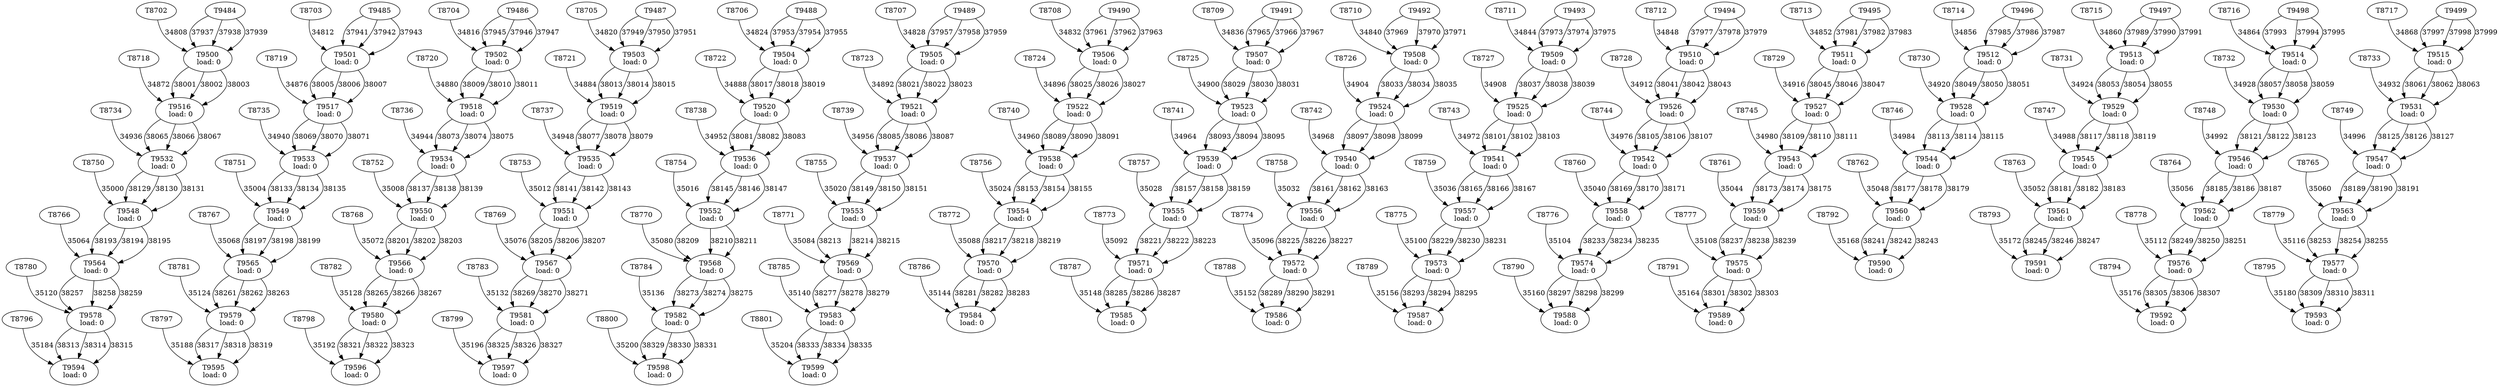 digraph taskgraph {
	T9500 [label= "T9500\n load: 0"];
	T8702 -> T9500[label=34808];
	T9484 -> T9500[label=37937];
	T9484 -> T9500[label=37938];
	T9484 -> T9500[label=37939];
	T9501 [label= "T9501\n load: 0"];
	T8703 -> T9501[label=34812];
	T9485 -> T9501[label=37941];
	T9485 -> T9501[label=37942];
	T9485 -> T9501[label=37943];
	T9502 [label= "T9502\n load: 0"];
	T8704 -> T9502[label=34816];
	T9486 -> T9502[label=37945];
	T9486 -> T9502[label=37946];
	T9486 -> T9502[label=37947];
	T9503 [label= "T9503\n load: 0"];
	T8705 -> T9503[label=34820];
	T9487 -> T9503[label=37949];
	T9487 -> T9503[label=37950];
	T9487 -> T9503[label=37951];
	T9504 [label= "T9504\n load: 0"];
	T8706 -> T9504[label=34824];
	T9488 -> T9504[label=37953];
	T9488 -> T9504[label=37954];
	T9488 -> T9504[label=37955];
	T9505 [label= "T9505\n load: 0"];
	T8707 -> T9505[label=34828];
	T9489 -> T9505[label=37957];
	T9489 -> T9505[label=37958];
	T9489 -> T9505[label=37959];
	T9506 [label= "T9506\n load: 0"];
	T8708 -> T9506[label=34832];
	T9490 -> T9506[label=37961];
	T9490 -> T9506[label=37962];
	T9490 -> T9506[label=37963];
	T9507 [label= "T9507\n load: 0"];
	T8709 -> T9507[label=34836];
	T9491 -> T9507[label=37965];
	T9491 -> T9507[label=37966];
	T9491 -> T9507[label=37967];
	T9508 [label= "T9508\n load: 0"];
	T8710 -> T9508[label=34840];
	T9492 -> T9508[label=37969];
	T9492 -> T9508[label=37970];
	T9492 -> T9508[label=37971];
	T9509 [label= "T9509\n load: 0"];
	T8711 -> T9509[label=34844];
	T9493 -> T9509[label=37973];
	T9493 -> T9509[label=37974];
	T9493 -> T9509[label=37975];
	T9510 [label= "T9510\n load: 0"];
	T8712 -> T9510[label=34848];
	T9494 -> T9510[label=37977];
	T9494 -> T9510[label=37978];
	T9494 -> T9510[label=37979];
	T9511 [label= "T9511\n load: 0"];
	T8713 -> T9511[label=34852];
	T9495 -> T9511[label=37981];
	T9495 -> T9511[label=37982];
	T9495 -> T9511[label=37983];
	T9512 [label= "T9512\n load: 0"];
	T8714 -> T9512[label=34856];
	T9496 -> T9512[label=37985];
	T9496 -> T9512[label=37986];
	T9496 -> T9512[label=37987];
	T9513 [label= "T9513\n load: 0"];
	T8715 -> T9513[label=34860];
	T9497 -> T9513[label=37989];
	T9497 -> T9513[label=37990];
	T9497 -> T9513[label=37991];
	T9514 [label= "T9514\n load: 0"];
	T8716 -> T9514[label=34864];
	T9498 -> T9514[label=37993];
	T9498 -> T9514[label=37994];
	T9498 -> T9514[label=37995];
	T9515 [label= "T9515\n load: 0"];
	T8717 -> T9515[label=34868];
	T9499 -> T9515[label=37997];
	T9499 -> T9515[label=37998];
	T9499 -> T9515[label=37999];
	T9516 [label= "T9516\n load: 0"];
	T8718 -> T9516[label=34872];
	T9500 -> T9516[label=38001];
	T9500 -> T9516[label=38002];
	T9500 -> T9516[label=38003];
	T9517 [label= "T9517\n load: 0"];
	T8719 -> T9517[label=34876];
	T9501 -> T9517[label=38005];
	T9501 -> T9517[label=38006];
	T9501 -> T9517[label=38007];
	T9518 [label= "T9518\n load: 0"];
	T8720 -> T9518[label=34880];
	T9502 -> T9518[label=38009];
	T9502 -> T9518[label=38010];
	T9502 -> T9518[label=38011];
	T9519 [label= "T9519\n load: 0"];
	T8721 -> T9519[label=34884];
	T9503 -> T9519[label=38013];
	T9503 -> T9519[label=38014];
	T9503 -> T9519[label=38015];
	T9520 [label= "T9520\n load: 0"];
	T8722 -> T9520[label=34888];
	T9504 -> T9520[label=38017];
	T9504 -> T9520[label=38018];
	T9504 -> T9520[label=38019];
	T9521 [label= "T9521\n load: 0"];
	T8723 -> T9521[label=34892];
	T9505 -> T9521[label=38021];
	T9505 -> T9521[label=38022];
	T9505 -> T9521[label=38023];
	T9522 [label= "T9522\n load: 0"];
	T8724 -> T9522[label=34896];
	T9506 -> T9522[label=38025];
	T9506 -> T9522[label=38026];
	T9506 -> T9522[label=38027];
	T9523 [label= "T9523\n load: 0"];
	T8725 -> T9523[label=34900];
	T9507 -> T9523[label=38029];
	T9507 -> T9523[label=38030];
	T9507 -> T9523[label=38031];
	T9524 [label= "T9524\n load: 0"];
	T8726 -> T9524[label=34904];
	T9508 -> T9524[label=38033];
	T9508 -> T9524[label=38034];
	T9508 -> T9524[label=38035];
	T9525 [label= "T9525\n load: 0"];
	T8727 -> T9525[label=34908];
	T9509 -> T9525[label=38037];
	T9509 -> T9525[label=38038];
	T9509 -> T9525[label=38039];
	T9526 [label= "T9526\n load: 0"];
	T8728 -> T9526[label=34912];
	T9510 -> T9526[label=38041];
	T9510 -> T9526[label=38042];
	T9510 -> T9526[label=38043];
	T9527 [label= "T9527\n load: 0"];
	T8729 -> T9527[label=34916];
	T9511 -> T9527[label=38045];
	T9511 -> T9527[label=38046];
	T9511 -> T9527[label=38047];
	T9528 [label= "T9528\n load: 0"];
	T8730 -> T9528[label=34920];
	T9512 -> T9528[label=38049];
	T9512 -> T9528[label=38050];
	T9512 -> T9528[label=38051];
	T9529 [label= "T9529\n load: 0"];
	T8731 -> T9529[label=34924];
	T9513 -> T9529[label=38053];
	T9513 -> T9529[label=38054];
	T9513 -> T9529[label=38055];
	T9530 [label= "T9530\n load: 0"];
	T8732 -> T9530[label=34928];
	T9514 -> T9530[label=38057];
	T9514 -> T9530[label=38058];
	T9514 -> T9530[label=38059];
	T9531 [label= "T9531\n load: 0"];
	T8733 -> T9531[label=34932];
	T9515 -> T9531[label=38061];
	T9515 -> T9531[label=38062];
	T9515 -> T9531[label=38063];
	T9532 [label= "T9532\n load: 0"];
	T8734 -> T9532[label=34936];
	T9516 -> T9532[label=38065];
	T9516 -> T9532[label=38066];
	T9516 -> T9532[label=38067];
	T9533 [label= "T9533\n load: 0"];
	T8735 -> T9533[label=34940];
	T9517 -> T9533[label=38069];
	T9517 -> T9533[label=38070];
	T9517 -> T9533[label=38071];
	T9534 [label= "T9534\n load: 0"];
	T8736 -> T9534[label=34944];
	T9518 -> T9534[label=38073];
	T9518 -> T9534[label=38074];
	T9518 -> T9534[label=38075];
	T9535 [label= "T9535\n load: 0"];
	T8737 -> T9535[label=34948];
	T9519 -> T9535[label=38077];
	T9519 -> T9535[label=38078];
	T9519 -> T9535[label=38079];
	T9536 [label= "T9536\n load: 0"];
	T8738 -> T9536[label=34952];
	T9520 -> T9536[label=38081];
	T9520 -> T9536[label=38082];
	T9520 -> T9536[label=38083];
	T9537 [label= "T9537\n load: 0"];
	T8739 -> T9537[label=34956];
	T9521 -> T9537[label=38085];
	T9521 -> T9537[label=38086];
	T9521 -> T9537[label=38087];
	T9538 [label= "T9538\n load: 0"];
	T8740 -> T9538[label=34960];
	T9522 -> T9538[label=38089];
	T9522 -> T9538[label=38090];
	T9522 -> T9538[label=38091];
	T9539 [label= "T9539\n load: 0"];
	T8741 -> T9539[label=34964];
	T9523 -> T9539[label=38093];
	T9523 -> T9539[label=38094];
	T9523 -> T9539[label=38095];
	T9540 [label= "T9540\n load: 0"];
	T8742 -> T9540[label=34968];
	T9524 -> T9540[label=38097];
	T9524 -> T9540[label=38098];
	T9524 -> T9540[label=38099];
	T9541 [label= "T9541\n load: 0"];
	T8743 -> T9541[label=34972];
	T9525 -> T9541[label=38101];
	T9525 -> T9541[label=38102];
	T9525 -> T9541[label=38103];
	T9542 [label= "T9542\n load: 0"];
	T8744 -> T9542[label=34976];
	T9526 -> T9542[label=38105];
	T9526 -> T9542[label=38106];
	T9526 -> T9542[label=38107];
	T9543 [label= "T9543\n load: 0"];
	T8745 -> T9543[label=34980];
	T9527 -> T9543[label=38109];
	T9527 -> T9543[label=38110];
	T9527 -> T9543[label=38111];
	T9544 [label= "T9544\n load: 0"];
	T8746 -> T9544[label=34984];
	T9528 -> T9544[label=38113];
	T9528 -> T9544[label=38114];
	T9528 -> T9544[label=38115];
	T9545 [label= "T9545\n load: 0"];
	T8747 -> T9545[label=34988];
	T9529 -> T9545[label=38117];
	T9529 -> T9545[label=38118];
	T9529 -> T9545[label=38119];
	T9546 [label= "T9546\n load: 0"];
	T8748 -> T9546[label=34992];
	T9530 -> T9546[label=38121];
	T9530 -> T9546[label=38122];
	T9530 -> T9546[label=38123];
	T9547 [label= "T9547\n load: 0"];
	T8749 -> T9547[label=34996];
	T9531 -> T9547[label=38125];
	T9531 -> T9547[label=38126];
	T9531 -> T9547[label=38127];
	T9548 [label= "T9548\n load: 0"];
	T8750 -> T9548[label=35000];
	T9532 -> T9548[label=38129];
	T9532 -> T9548[label=38130];
	T9532 -> T9548[label=38131];
	T9549 [label= "T9549\n load: 0"];
	T8751 -> T9549[label=35004];
	T9533 -> T9549[label=38133];
	T9533 -> T9549[label=38134];
	T9533 -> T9549[label=38135];
	T9550 [label= "T9550\n load: 0"];
	T8752 -> T9550[label=35008];
	T9534 -> T9550[label=38137];
	T9534 -> T9550[label=38138];
	T9534 -> T9550[label=38139];
	T9551 [label= "T9551\n load: 0"];
	T8753 -> T9551[label=35012];
	T9535 -> T9551[label=38141];
	T9535 -> T9551[label=38142];
	T9535 -> T9551[label=38143];
	T9552 [label= "T9552\n load: 0"];
	T8754 -> T9552[label=35016];
	T9536 -> T9552[label=38145];
	T9536 -> T9552[label=38146];
	T9536 -> T9552[label=38147];
	T9553 [label= "T9553\n load: 0"];
	T8755 -> T9553[label=35020];
	T9537 -> T9553[label=38149];
	T9537 -> T9553[label=38150];
	T9537 -> T9553[label=38151];
	T9554 [label= "T9554\n load: 0"];
	T8756 -> T9554[label=35024];
	T9538 -> T9554[label=38153];
	T9538 -> T9554[label=38154];
	T9538 -> T9554[label=38155];
	T9555 [label= "T9555\n load: 0"];
	T8757 -> T9555[label=35028];
	T9539 -> T9555[label=38157];
	T9539 -> T9555[label=38158];
	T9539 -> T9555[label=38159];
	T9556 [label= "T9556\n load: 0"];
	T8758 -> T9556[label=35032];
	T9540 -> T9556[label=38161];
	T9540 -> T9556[label=38162];
	T9540 -> T9556[label=38163];
	T9557 [label= "T9557\n load: 0"];
	T8759 -> T9557[label=35036];
	T9541 -> T9557[label=38165];
	T9541 -> T9557[label=38166];
	T9541 -> T9557[label=38167];
	T9558 [label= "T9558\n load: 0"];
	T8760 -> T9558[label=35040];
	T9542 -> T9558[label=38169];
	T9542 -> T9558[label=38170];
	T9542 -> T9558[label=38171];
	T9559 [label= "T9559\n load: 0"];
	T8761 -> T9559[label=35044];
	T9543 -> T9559[label=38173];
	T9543 -> T9559[label=38174];
	T9543 -> T9559[label=38175];
	T9560 [label= "T9560\n load: 0"];
	T8762 -> T9560[label=35048];
	T9544 -> T9560[label=38177];
	T9544 -> T9560[label=38178];
	T9544 -> T9560[label=38179];
	T9561 [label= "T9561\n load: 0"];
	T8763 -> T9561[label=35052];
	T9545 -> T9561[label=38181];
	T9545 -> T9561[label=38182];
	T9545 -> T9561[label=38183];
	T9562 [label= "T9562\n load: 0"];
	T8764 -> T9562[label=35056];
	T9546 -> T9562[label=38185];
	T9546 -> T9562[label=38186];
	T9546 -> T9562[label=38187];
	T9563 [label= "T9563\n load: 0"];
	T8765 -> T9563[label=35060];
	T9547 -> T9563[label=38189];
	T9547 -> T9563[label=38190];
	T9547 -> T9563[label=38191];
	T9564 [label= "T9564\n load: 0"];
	T8766 -> T9564[label=35064];
	T9548 -> T9564[label=38193];
	T9548 -> T9564[label=38194];
	T9548 -> T9564[label=38195];
	T9565 [label= "T9565\n load: 0"];
	T8767 -> T9565[label=35068];
	T9549 -> T9565[label=38197];
	T9549 -> T9565[label=38198];
	T9549 -> T9565[label=38199];
	T9566 [label= "T9566\n load: 0"];
	T8768 -> T9566[label=35072];
	T9550 -> T9566[label=38201];
	T9550 -> T9566[label=38202];
	T9550 -> T9566[label=38203];
	T9567 [label= "T9567\n load: 0"];
	T8769 -> T9567[label=35076];
	T9551 -> T9567[label=38205];
	T9551 -> T9567[label=38206];
	T9551 -> T9567[label=38207];
	T9568 [label= "T9568\n load: 0"];
	T8770 -> T9568[label=35080];
	T9552 -> T9568[label=38209];
	T9552 -> T9568[label=38210];
	T9552 -> T9568[label=38211];
	T9569 [label= "T9569\n load: 0"];
	T8771 -> T9569[label=35084];
	T9553 -> T9569[label=38213];
	T9553 -> T9569[label=38214];
	T9553 -> T9569[label=38215];
	T9570 [label= "T9570\n load: 0"];
	T8772 -> T9570[label=35088];
	T9554 -> T9570[label=38217];
	T9554 -> T9570[label=38218];
	T9554 -> T9570[label=38219];
	T9571 [label= "T9571\n load: 0"];
	T8773 -> T9571[label=35092];
	T9555 -> T9571[label=38221];
	T9555 -> T9571[label=38222];
	T9555 -> T9571[label=38223];
	T9572 [label= "T9572\n load: 0"];
	T8774 -> T9572[label=35096];
	T9556 -> T9572[label=38225];
	T9556 -> T9572[label=38226];
	T9556 -> T9572[label=38227];
	T9573 [label= "T9573\n load: 0"];
	T8775 -> T9573[label=35100];
	T9557 -> T9573[label=38229];
	T9557 -> T9573[label=38230];
	T9557 -> T9573[label=38231];
	T9574 [label= "T9574\n load: 0"];
	T8776 -> T9574[label=35104];
	T9558 -> T9574[label=38233];
	T9558 -> T9574[label=38234];
	T9558 -> T9574[label=38235];
	T9575 [label= "T9575\n load: 0"];
	T8777 -> T9575[label=35108];
	T9559 -> T9575[label=38237];
	T9559 -> T9575[label=38238];
	T9559 -> T9575[label=38239];
	T9576 [label= "T9576\n load: 0"];
	T8778 -> T9576[label=35112];
	T9562 -> T9576[label=38249];
	T9562 -> T9576[label=38250];
	T9562 -> T9576[label=38251];
	T9577 [label= "T9577\n load: 0"];
	T8779 -> T9577[label=35116];
	T9563 -> T9577[label=38253];
	T9563 -> T9577[label=38254];
	T9563 -> T9577[label=38255];
	T9578 [label= "T9578\n load: 0"];
	T8780 -> T9578[label=35120];
	T9564 -> T9578[label=38257];
	T9564 -> T9578[label=38258];
	T9564 -> T9578[label=38259];
	T9579 [label= "T9579\n load: 0"];
	T8781 -> T9579[label=35124];
	T9565 -> T9579[label=38261];
	T9565 -> T9579[label=38262];
	T9565 -> T9579[label=38263];
	T9580 [label= "T9580\n load: 0"];
	T8782 -> T9580[label=35128];
	T9566 -> T9580[label=38265];
	T9566 -> T9580[label=38266];
	T9566 -> T9580[label=38267];
	T9581 [label= "T9581\n load: 0"];
	T8783 -> T9581[label=35132];
	T9567 -> T9581[label=38269];
	T9567 -> T9581[label=38270];
	T9567 -> T9581[label=38271];
	T9582 [label= "T9582\n load: 0"];
	T8784 -> T9582[label=35136];
	T9568 -> T9582[label=38273];
	T9568 -> T9582[label=38274];
	T9568 -> T9582[label=38275];
	T9583 [label= "T9583\n load: 0"];
	T8785 -> T9583[label=35140];
	T9569 -> T9583[label=38277];
	T9569 -> T9583[label=38278];
	T9569 -> T9583[label=38279];
	T9584 [label= "T9584\n load: 0"];
	T8786 -> T9584[label=35144];
	T9570 -> T9584[label=38281];
	T9570 -> T9584[label=38282];
	T9570 -> T9584[label=38283];
	T9585 [label= "T9585\n load: 0"];
	T8787 -> T9585[label=35148];
	T9571 -> T9585[label=38285];
	T9571 -> T9585[label=38286];
	T9571 -> T9585[label=38287];
	T9586 [label= "T9586\n load: 0"];
	T8788 -> T9586[label=35152];
	T9572 -> T9586[label=38289];
	T9572 -> T9586[label=38290];
	T9572 -> T9586[label=38291];
	T9587 [label= "T9587\n load: 0"];
	T8789 -> T9587[label=35156];
	T9573 -> T9587[label=38293];
	T9573 -> T9587[label=38294];
	T9573 -> T9587[label=38295];
	T9588 [label= "T9588\n load: 0"];
	T8790 -> T9588[label=35160];
	T9574 -> T9588[label=38297];
	T9574 -> T9588[label=38298];
	T9574 -> T9588[label=38299];
	T9589 [label= "T9589\n load: 0"];
	T8791 -> T9589[label=35164];
	T9575 -> T9589[label=38301];
	T9575 -> T9589[label=38302];
	T9575 -> T9589[label=38303];
	T9590 [label= "T9590\n load: 0"];
	T8792 -> T9590[label=35168];
	T9560 -> T9590[label=38241];
	T9560 -> T9590[label=38242];
	T9560 -> T9590[label=38243];
	T9591 [label= "T9591\n load: 0"];
	T8793 -> T9591[label=35172];
	T9561 -> T9591[label=38245];
	T9561 -> T9591[label=38246];
	T9561 -> T9591[label=38247];
	T9592 [label= "T9592\n load: 0"];
	T8794 -> T9592[label=35176];
	T9576 -> T9592[label=38305];
	T9576 -> T9592[label=38306];
	T9576 -> T9592[label=38307];
	T9593 [label= "T9593\n load: 0"];
	T8795 -> T9593[label=35180];
	T9577 -> T9593[label=38309];
	T9577 -> T9593[label=38310];
	T9577 -> T9593[label=38311];
	T9594 [label= "T9594\n load: 0"];
	T8796 -> T9594[label=35184];
	T9578 -> T9594[label=38313];
	T9578 -> T9594[label=38314];
	T9578 -> T9594[label=38315];
	T9595 [label= "T9595\n load: 0"];
	T8797 -> T9595[label=35188];
	T9579 -> T9595[label=38317];
	T9579 -> T9595[label=38318];
	T9579 -> T9595[label=38319];
	T9596 [label= "T9596\n load: 0"];
	T8798 -> T9596[label=35192];
	T9580 -> T9596[label=38321];
	T9580 -> T9596[label=38322];
	T9580 -> T9596[label=38323];
	T9597 [label= "T9597\n load: 0"];
	T8799 -> T9597[label=35196];
	T9581 -> T9597[label=38325];
	T9581 -> T9597[label=38326];
	T9581 -> T9597[label=38327];
	T9598 [label= "T9598\n load: 0"];
	T8800 -> T9598[label=35200];
	T9582 -> T9598[label=38329];
	T9582 -> T9598[label=38330];
	T9582 -> T9598[label=38331];
	T9599 [label= "T9599\n load: 0"];
	T8801 -> T9599[label=35204];
	T9583 -> T9599[label=38333];
	T9583 -> T9599[label=38334];
	T9583 -> T9599[label=38335];
}